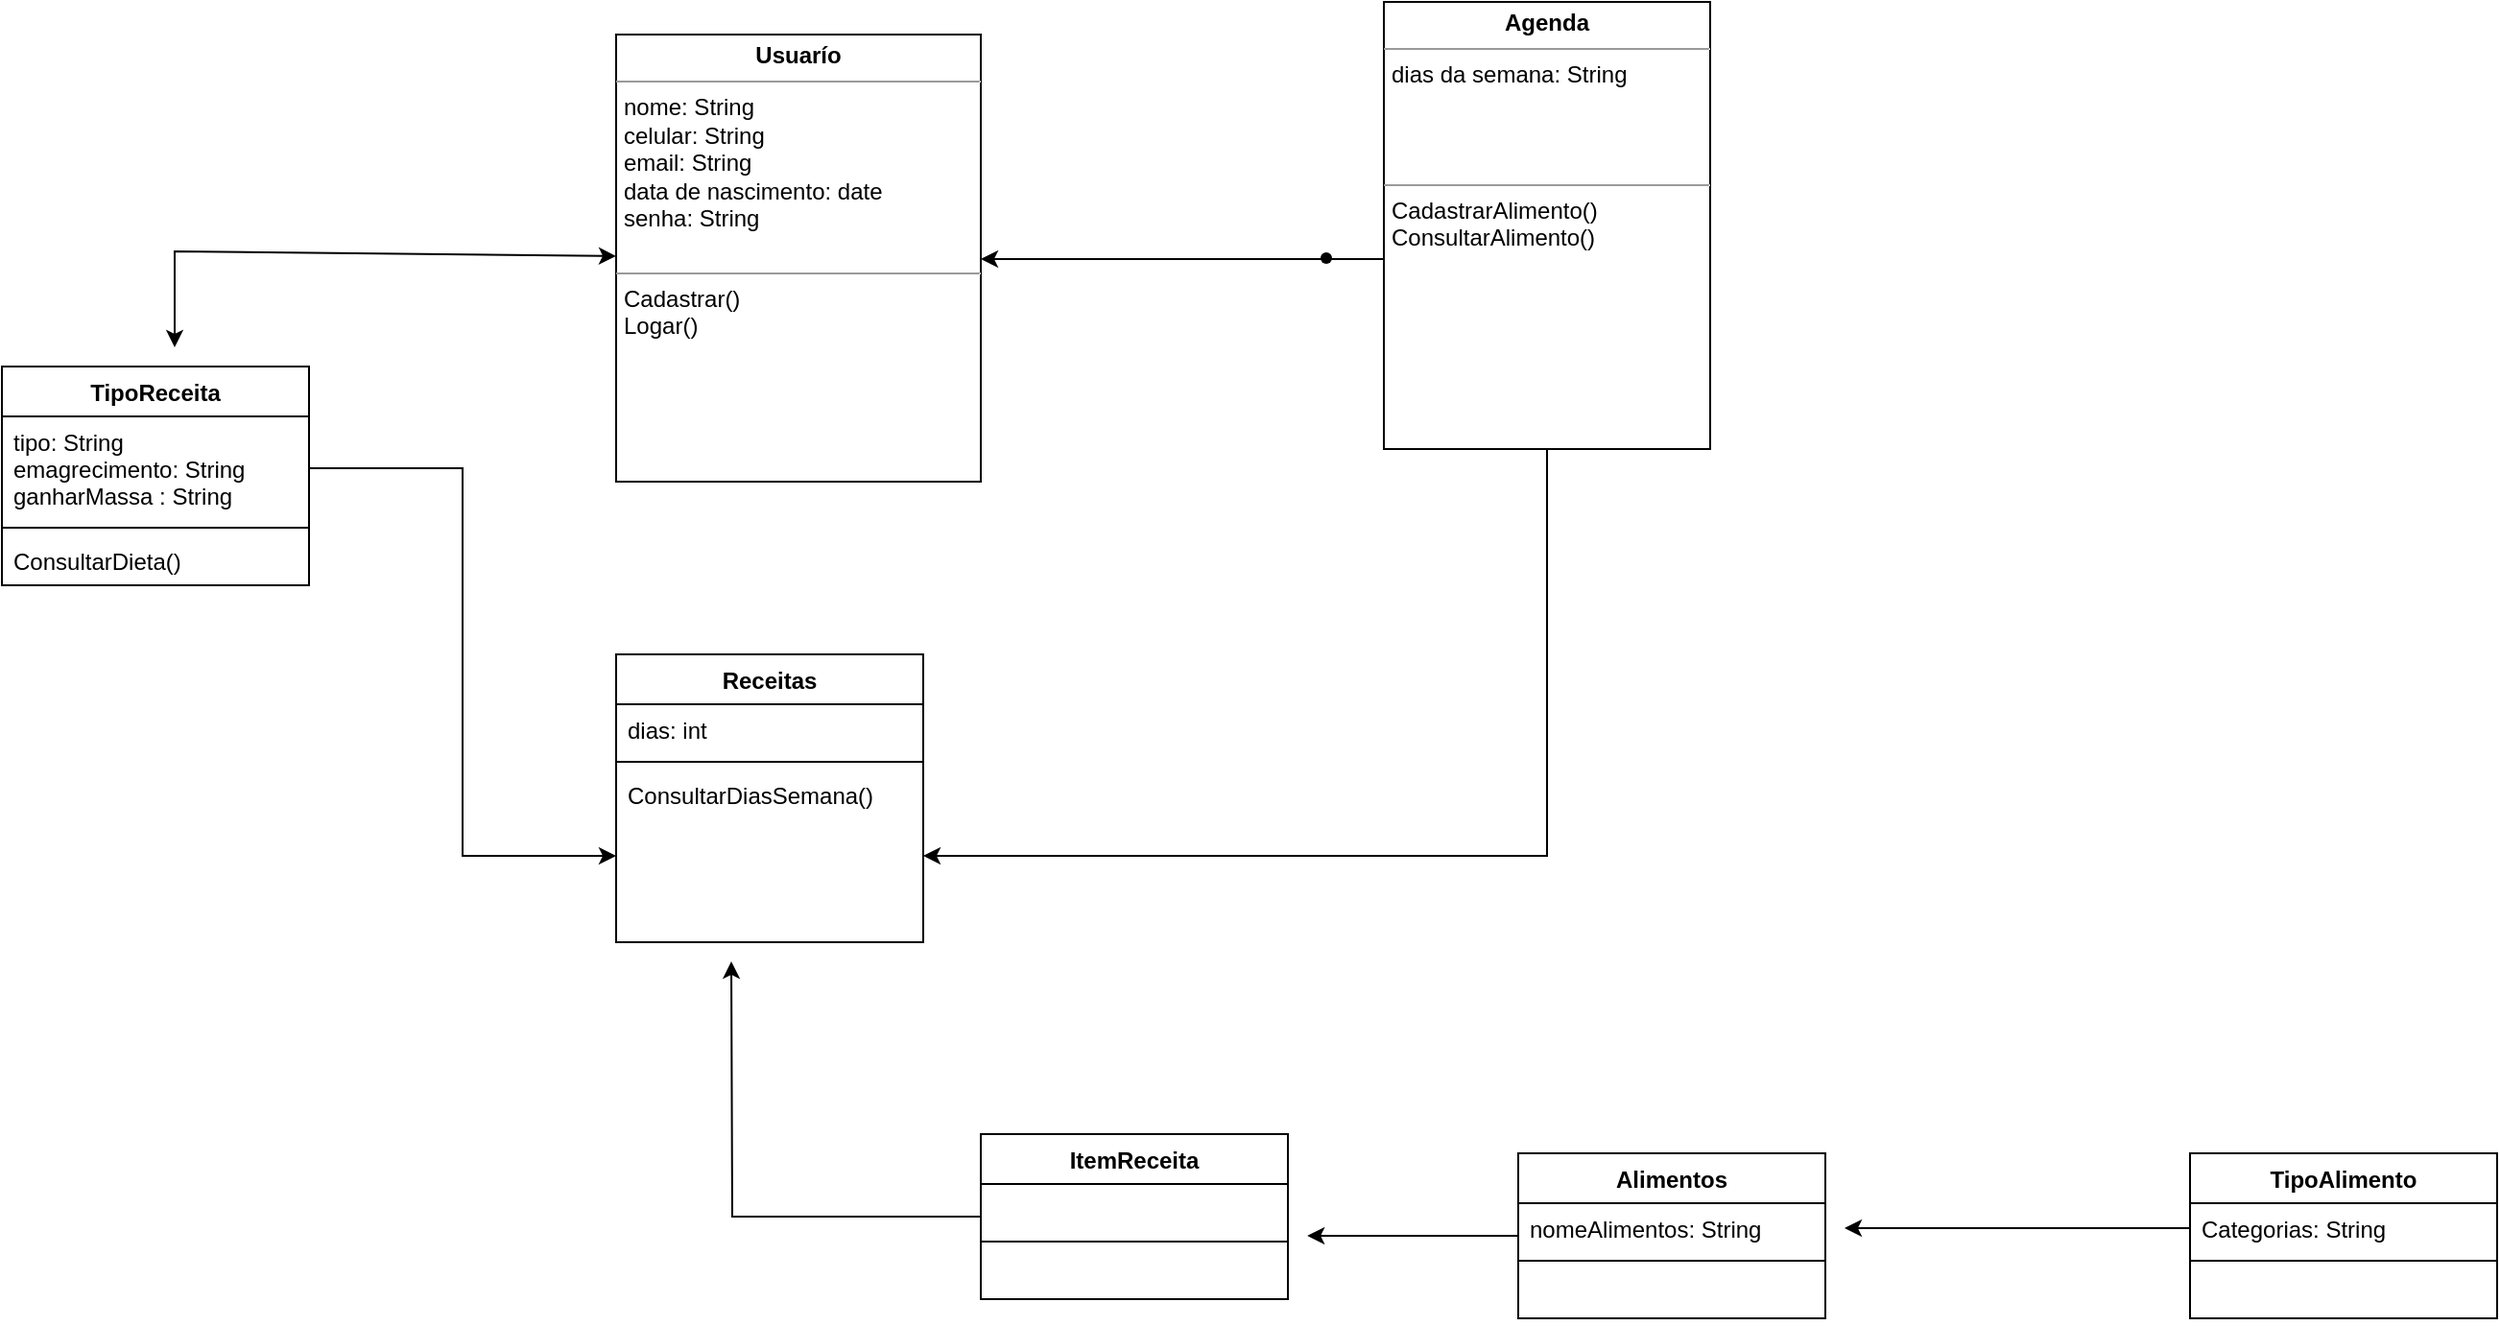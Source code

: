 <mxfile version="20.3.0" type="device"><diagram name="Page-1" id="c4acf3e9-155e-7222-9cf6-157b1a14988f"><mxGraphModel dx="3605" dy="2563" grid="1" gridSize="10" guides="1" tooltips="1" connect="1" arrows="1" fold="1" page="1" pageScale="1" pageWidth="850" pageHeight="1100" background="none" math="0" shadow="0"><root><mxCell id="0"/><mxCell id="1" parent="0"/><mxCell id="5d2195bd80daf111-18" value="&lt;p style=&quot;margin:0px;margin-top:4px;text-align:center;&quot;&gt;&lt;b&gt;Usuarío&lt;/b&gt;&lt;/p&gt;&lt;hr size=&quot;1&quot;&gt;&lt;p style=&quot;margin:0px;margin-left:4px;&quot;&gt;nome: String&lt;/p&gt;&lt;p style=&quot;margin:0px;margin-left:4px;&quot;&gt;celular: String&lt;/p&gt;&lt;p style=&quot;margin:0px;margin-left:4px;&quot;&gt;email: String&lt;/p&gt;&lt;p style=&quot;margin:0px;margin-left:4px;&quot;&gt;data de nascimento: date&lt;/p&gt;&lt;p style=&quot;margin:0px;margin-left:4px;&quot;&gt;senha: String&lt;/p&gt;&lt;p style=&quot;margin:0px;margin-left:4px;&quot;&gt;&lt;br&gt;&lt;/p&gt;&lt;hr size=&quot;1&quot;&gt;&lt;p style=&quot;margin:0px;margin-left:4px;&quot;&gt;Cadastrar()&lt;/p&gt;&lt;p style=&quot;margin:0px;margin-left:4px;&quot;&gt;Logar()&lt;/p&gt;&lt;p style=&quot;margin:0px;margin-left:4px;&quot;&gt;&lt;br&gt;&lt;/p&gt;&lt;p style=&quot;margin:0px;margin-left:4px;&quot;&gt;&lt;br&gt;&lt;/p&gt;" style="verticalAlign=top;align=left;overflow=fill;fontSize=12;fontFamily=Helvetica;html=1;rounded=0;shadow=0;comic=0;labelBackgroundColor=none;strokeWidth=1" parent="1" vertex="1"><mxGeometry x="60" y="87" width="190" height="233" as="geometry"/></mxCell><mxCell id="VPIrvRHjgXz9I1ocZ6mU-26" style="edgeStyle=orthogonalEdgeStyle;rounded=0;orthogonalLoop=1;jettySize=auto;html=1;" edge="1" parent="1" source="ITdcG2khJyKEX8FVuI93-1" target="UCDf7N1JlmvgBeOY4aT6-5"><mxGeometry relative="1" as="geometry"><mxPoint x="545" y="440" as="targetPoint"/></mxGeometry></mxCell><mxCell id="ITdcG2khJyKEX8FVuI93-1" value="&lt;p style=&quot;margin:0px;margin-top:4px;text-align:center;&quot;&gt;&lt;b&gt;Agenda&lt;/b&gt;&lt;/p&gt;&lt;hr size=&quot;1&quot;&gt;&lt;p style=&quot;margin:0px;margin-left:4px;&quot;&gt;dias da semana: String&lt;/p&gt;&lt;p style=&quot;margin:0px;margin-left:4px;&quot;&gt;&lt;br&gt;&lt;/p&gt;&lt;p style=&quot;margin:0px;margin-left:4px;&quot;&gt;&lt;br&gt;&lt;/p&gt;&lt;p style=&quot;margin:0px;margin-left:4px;&quot;&gt;&lt;br&gt;&lt;/p&gt;&lt;hr size=&quot;1&quot;&gt;&lt;p style=&quot;margin:0px;margin-left:4px;&quot;&gt;CadastrarAlimento()&lt;/p&gt;&lt;p style=&quot;margin:0px;margin-left:4px;&quot;&gt;ConsultarAlimento()&lt;/p&gt;&lt;p style=&quot;margin:0px;margin-left:4px;&quot;&gt;&lt;br&gt;&lt;/p&gt;&lt;p style=&quot;margin:0px;margin-left:4px;&quot;&gt;&lt;br&gt;&lt;/p&gt;" style="verticalAlign=top;align=left;overflow=fill;fontSize=12;fontFamily=Helvetica;html=1;rounded=0;shadow=0;comic=0;labelBackgroundColor=none;strokeWidth=1" parent="1" vertex="1"><mxGeometry x="460" y="70" width="170" height="233" as="geometry"/></mxCell><mxCell id="VPIrvRHjgXz9I1ocZ6mU-1" style="edgeStyle=orthogonalEdgeStyle;rounded=0;orthogonalLoop=1;jettySize=auto;html=1;" edge="1" parent="1" source="ITdcG2khJyKEX8FVuI93-1" target="5d2195bd80daf111-18"><mxGeometry relative="1" as="geometry"><Array as="points"><mxPoint x="410" y="204"/><mxPoint x="410" y="204"/></Array></mxGeometry></mxCell><mxCell id="ITdcG2khJyKEX8FVuI93-5" value="" style="shape=waypoint;sketch=0;size=6;pointerEvents=1;points=[];fillColor=default;resizable=0;rotatable=0;perimeter=centerPerimeter;snapToPoint=1;align=left;verticalAlign=top;rounded=0;shadow=0;comic=0;labelBackgroundColor=none;strokeWidth=1;" parent="1" vertex="1"><mxGeometry x="410" y="183.5" width="40" height="40" as="geometry"/></mxCell><mxCell id="UCDf7N1JlmvgBeOY4aT6-2" value="Receitas" style="swimlane;fontStyle=1;align=center;verticalAlign=top;childLayout=stackLayout;horizontal=1;startSize=26;horizontalStack=0;resizeParent=1;resizeParentMax=0;resizeLast=0;collapsible=1;marginBottom=0;" parent="1" vertex="1"><mxGeometry x="60" y="410" width="160" height="150" as="geometry"/></mxCell><mxCell id="UCDf7N1JlmvgBeOY4aT6-3" value="dias: int" style="text;strokeColor=none;fillColor=none;align=left;verticalAlign=top;spacingLeft=4;spacingRight=4;overflow=hidden;rotatable=0;points=[[0,0.5],[1,0.5]];portConstraint=eastwest;" parent="UCDf7N1JlmvgBeOY4aT6-2" vertex="1"><mxGeometry y="26" width="160" height="26" as="geometry"/></mxCell><mxCell id="UCDf7N1JlmvgBeOY4aT6-4" value="" style="line;strokeWidth=1;fillColor=none;align=left;verticalAlign=middle;spacingTop=-1;spacingLeft=3;spacingRight=3;rotatable=0;labelPosition=right;points=[];portConstraint=eastwest;strokeColor=inherit;" parent="UCDf7N1JlmvgBeOY4aT6-2" vertex="1"><mxGeometry y="52" width="160" height="8" as="geometry"/></mxCell><mxCell id="UCDf7N1JlmvgBeOY4aT6-5" value="ConsultarDiasSemana()" style="text;strokeColor=none;fillColor=none;align=left;verticalAlign=top;spacingLeft=4;spacingRight=4;overflow=hidden;rotatable=0;points=[[0,0.5],[1,0.5]];portConstraint=eastwest;" parent="UCDf7N1JlmvgBeOY4aT6-2" vertex="1"><mxGeometry y="60" width="160" height="90" as="geometry"/></mxCell><mxCell id="iRlVoimaaRWuZlC5bBv--5" value="TipoReceita" style="swimlane;fontStyle=1;align=center;verticalAlign=top;childLayout=stackLayout;horizontal=1;startSize=26;horizontalStack=0;resizeParent=1;resizeParentMax=0;resizeLast=0;collapsible=1;marginBottom=0;" parent="1" vertex="1"><mxGeometry x="-260" y="260" width="160" height="114" as="geometry"/></mxCell><mxCell id="iRlVoimaaRWuZlC5bBv--6" value="tipo: String&#10;emagrecimento: String&#10;ganharMassa : String" style="text;strokeColor=none;fillColor=none;align=left;verticalAlign=top;spacingLeft=4;spacingRight=4;overflow=hidden;rotatable=0;points=[[0,0.5],[1,0.5]];portConstraint=eastwest;" parent="iRlVoimaaRWuZlC5bBv--5" vertex="1"><mxGeometry y="26" width="160" height="54" as="geometry"/></mxCell><mxCell id="iRlVoimaaRWuZlC5bBv--7" value="" style="line;strokeWidth=1;fillColor=none;align=left;verticalAlign=middle;spacingTop=-1;spacingLeft=3;spacingRight=3;rotatable=0;labelPosition=right;points=[];portConstraint=eastwest;strokeColor=inherit;" parent="iRlVoimaaRWuZlC5bBv--5" vertex="1"><mxGeometry y="80" width="160" height="8" as="geometry"/></mxCell><mxCell id="iRlVoimaaRWuZlC5bBv--8" value="ConsultarDieta()" style="text;strokeColor=none;fillColor=none;align=left;verticalAlign=top;spacingLeft=4;spacingRight=4;overflow=hidden;rotatable=0;points=[[0,0.5],[1,0.5]];portConstraint=eastwest;" parent="iRlVoimaaRWuZlC5bBv--5" vertex="1"><mxGeometry y="88" width="160" height="26" as="geometry"/></mxCell><mxCell id="VPIrvRHjgXz9I1ocZ6mU-2" value="" style="endArrow=classic;startArrow=classic;html=1;rounded=0;" edge="1" parent="1" target="5d2195bd80daf111-18"><mxGeometry width="50" height="50" relative="1" as="geometry"><mxPoint x="-170" y="250" as="sourcePoint"/><mxPoint x="40" y="200" as="targetPoint"/><Array as="points"><mxPoint x="-170" y="200"/></Array></mxGeometry></mxCell><mxCell id="VPIrvRHjgXz9I1ocZ6mU-4" style="edgeStyle=orthogonalEdgeStyle;rounded=0;orthogonalLoop=1;jettySize=auto;html=1;entryX=0;entryY=0.5;entryDx=0;entryDy=0;" edge="1" parent="1" source="iRlVoimaaRWuZlC5bBv--6" target="UCDf7N1JlmvgBeOY4aT6-5"><mxGeometry relative="1" as="geometry"/></mxCell><mxCell id="VPIrvRHjgXz9I1ocZ6mU-9" style="edgeStyle=orthogonalEdgeStyle;rounded=0;orthogonalLoop=1;jettySize=auto;html=1;" edge="1" parent="1" source="VPIrvRHjgXz9I1ocZ6mU-5"><mxGeometry relative="1" as="geometry"><mxPoint x="120" y="570" as="targetPoint"/></mxGeometry></mxCell><mxCell id="VPIrvRHjgXz9I1ocZ6mU-5" value="ItemReceita" style="swimlane;fontStyle=1;align=center;verticalAlign=top;childLayout=stackLayout;horizontal=1;startSize=26;horizontalStack=0;resizeParent=1;resizeParentMax=0;resizeLast=0;collapsible=1;marginBottom=0;" vertex="1" parent="1"><mxGeometry x="250" y="660" width="160" height="86" as="geometry"/></mxCell><mxCell id="VPIrvRHjgXz9I1ocZ6mU-6" value="  " style="text;strokeColor=none;fillColor=none;align=left;verticalAlign=top;spacingLeft=4;spacingRight=4;overflow=hidden;rotatable=0;points=[[0,0.5],[1,0.5]];portConstraint=eastwest;" vertex="1" parent="VPIrvRHjgXz9I1ocZ6mU-5"><mxGeometry y="26" width="160" height="26" as="geometry"/></mxCell><mxCell id="VPIrvRHjgXz9I1ocZ6mU-7" value="" style="line;strokeWidth=1;fillColor=none;align=left;verticalAlign=middle;spacingTop=-1;spacingLeft=3;spacingRight=3;rotatable=0;labelPosition=right;points=[];portConstraint=eastwest;strokeColor=inherit;" vertex="1" parent="VPIrvRHjgXz9I1ocZ6mU-5"><mxGeometry y="52" width="160" height="8" as="geometry"/></mxCell><mxCell id="VPIrvRHjgXz9I1ocZ6mU-8" value=" " style="text;strokeColor=none;fillColor=none;align=left;verticalAlign=top;spacingLeft=4;spacingRight=4;overflow=hidden;rotatable=0;points=[[0,0.5],[1,0.5]];portConstraint=eastwest;" vertex="1" parent="VPIrvRHjgXz9I1ocZ6mU-5"><mxGeometry y="60" width="160" height="26" as="geometry"/></mxCell><mxCell id="VPIrvRHjgXz9I1ocZ6mU-23" style="edgeStyle=orthogonalEdgeStyle;rounded=0;orthogonalLoop=1;jettySize=auto;html=1;entryX=1.063;entryY=-0.269;entryDx=0;entryDy=0;entryPerimeter=0;" edge="1" parent="1" source="VPIrvRHjgXz9I1ocZ6mU-14" target="VPIrvRHjgXz9I1ocZ6mU-8"><mxGeometry relative="1" as="geometry"/></mxCell><mxCell id="VPIrvRHjgXz9I1ocZ6mU-14" value="Alimentos" style="swimlane;fontStyle=1;align=center;verticalAlign=top;childLayout=stackLayout;horizontal=1;startSize=26;horizontalStack=0;resizeParent=1;resizeParentMax=0;resizeLast=0;collapsible=1;marginBottom=0;" vertex="1" parent="1"><mxGeometry x="530" y="670" width="160" height="86" as="geometry"/></mxCell><mxCell id="VPIrvRHjgXz9I1ocZ6mU-15" value="nomeAlimentos: String" style="text;strokeColor=none;fillColor=none;align=left;verticalAlign=top;spacingLeft=4;spacingRight=4;overflow=hidden;rotatable=0;points=[[0,0.5],[1,0.5]];portConstraint=eastwest;" vertex="1" parent="VPIrvRHjgXz9I1ocZ6mU-14"><mxGeometry y="26" width="160" height="26" as="geometry"/></mxCell><mxCell id="VPIrvRHjgXz9I1ocZ6mU-16" value="" style="line;strokeWidth=1;fillColor=none;align=left;verticalAlign=middle;spacingTop=-1;spacingLeft=3;spacingRight=3;rotatable=0;labelPosition=right;points=[];portConstraint=eastwest;strokeColor=inherit;" vertex="1" parent="VPIrvRHjgXz9I1ocZ6mU-14"><mxGeometry y="52" width="160" height="8" as="geometry"/></mxCell><mxCell id="VPIrvRHjgXz9I1ocZ6mU-17" value=" " style="text;strokeColor=none;fillColor=none;align=left;verticalAlign=top;spacingLeft=4;spacingRight=4;overflow=hidden;rotatable=0;points=[[0,0.5],[1,0.5]];portConstraint=eastwest;" vertex="1" parent="VPIrvRHjgXz9I1ocZ6mU-14"><mxGeometry y="60" width="160" height="26" as="geometry"/></mxCell><mxCell id="VPIrvRHjgXz9I1ocZ6mU-18" value="TipoAlimento" style="swimlane;fontStyle=1;align=center;verticalAlign=top;childLayout=stackLayout;horizontal=1;startSize=26;horizontalStack=0;resizeParent=1;resizeParentMax=0;resizeLast=0;collapsible=1;marginBottom=0;" vertex="1" parent="1"><mxGeometry x="880" y="670" width="160" height="86" as="geometry"/></mxCell><mxCell id="VPIrvRHjgXz9I1ocZ6mU-19" value="Categorias: String" style="text;strokeColor=none;fillColor=none;align=left;verticalAlign=top;spacingLeft=4;spacingRight=4;overflow=hidden;rotatable=0;points=[[0,0.5],[1,0.5]];portConstraint=eastwest;" vertex="1" parent="VPIrvRHjgXz9I1ocZ6mU-18"><mxGeometry y="26" width="160" height="26" as="geometry"/></mxCell><mxCell id="VPIrvRHjgXz9I1ocZ6mU-20" value="" style="line;strokeWidth=1;fillColor=none;align=left;verticalAlign=middle;spacingTop=-1;spacingLeft=3;spacingRight=3;rotatable=0;labelPosition=right;points=[];portConstraint=eastwest;strokeColor=inherit;" vertex="1" parent="VPIrvRHjgXz9I1ocZ6mU-18"><mxGeometry y="52" width="160" height="8" as="geometry"/></mxCell><mxCell id="VPIrvRHjgXz9I1ocZ6mU-21" value=" " style="text;strokeColor=none;fillColor=none;align=left;verticalAlign=top;spacingLeft=4;spacingRight=4;overflow=hidden;rotatable=0;points=[[0,0.5],[1,0.5]];portConstraint=eastwest;" vertex="1" parent="VPIrvRHjgXz9I1ocZ6mU-18"><mxGeometry y="60" width="160" height="26" as="geometry"/></mxCell><mxCell id="VPIrvRHjgXz9I1ocZ6mU-22" style="edgeStyle=orthogonalEdgeStyle;rounded=0;orthogonalLoop=1;jettySize=auto;html=1;" edge="1" parent="1" source="VPIrvRHjgXz9I1ocZ6mU-19"><mxGeometry relative="1" as="geometry"><mxPoint x="700" y="709" as="targetPoint"/></mxGeometry></mxCell></root></mxGraphModel></diagram></mxfile>